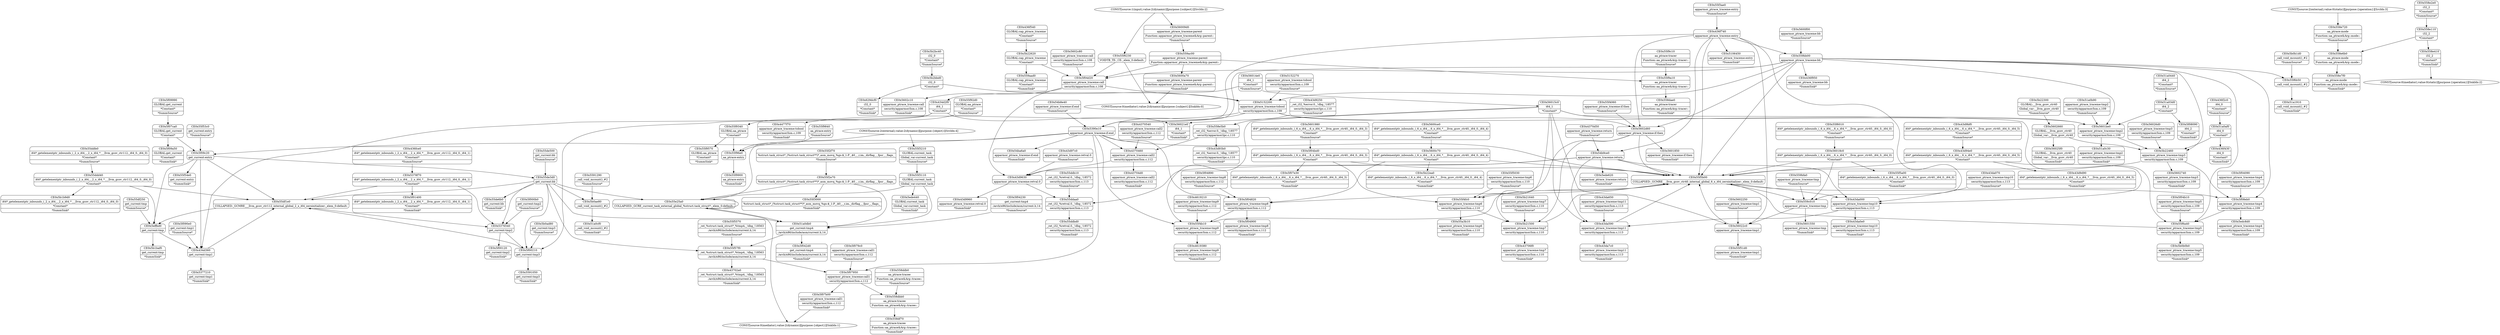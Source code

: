 digraph {
	CE0x436fce0 [shape=record,shape=Mrecord,label="{CE0x436fce0|i64*_getelementptr_inbounds_(_2_x_i64_,_2_x_i64_*___llvm_gcov_ctr112,_i64_0,_i64_1)|*Constant*|*SummSource*}"]
	CE0x5f000b0 [shape=record,shape=Mrecord,label="{CE0x5f000b0|get_current:tmp2|*SummSource*}"]
	CE0x55ddaa0 [shape=record,shape=Mrecord,label="{CE0x55ddaa0|_ret_i32_%retval.0,_!dbg_!18572|security/apparmor/lsm.c,113}"]
	CE0x56015c0 [shape=record,shape=Mrecord,label="{CE0x56015c0|i64_1|*Constant*}"]
	CE0x5b21500 [shape=record,shape=Mrecord,label="{CE0x5b21500|apparmor_ptrace_traceme:tmp7|security/apparmor/lsm.c,110}"]
	CE0x5152270 [shape=record,shape=Mrecord,label="{CE0x5152270|apparmor_ptrace_traceme:tobool|security/apparmor/lsm.c,109|*SummSource*}"]
	CE0x51a0b90 [shape=record,shape=Mrecord,label="{CE0x51a0b90|apparmor_ptrace_traceme:tmp2|security/apparmor/lsm.c,109|*SummSource*}"]
	CE0x5f09c20 [shape=record,shape=Mrecord,label="{CE0x5f09c20|get_current:entry}"]
	CE0x56009d0 [shape=record,shape=Mrecord,label="{CE0x56009d0|apparmor_ptrace_traceme:parent|Function::apparmor_ptrace_traceme&Arg::parent::|*SummSource*}"]
	CE0x5602660 [shape=record,shape=Mrecord,label="{CE0x5602660|GLOBAL:__llvm_gcov_ctr40|Global_var:__llvm_gcov_ctr40}"]
	CE0x5601980 [shape=record,shape=Mrecord,label="{CE0x5601980|i64*_getelementptr_inbounds_(_6_x_i64_,_6_x_i64_*___llvm_gcov_ctr40,_i64_0,_i64_3)|*Constant*|*SummSource*}"]
	CE0x5f07b00 [shape=record,shape=Mrecord,label="{CE0x5f07b00|apparmor_ptrace_traceme:call1|security/apparmor/lsm.c,112|*SummSink*}"]
	CE0x559aad0 [shape=record,shape=Mrecord,label="{CE0x559aad0|GLOBAL:cap_ptrace_traceme|*Constant*|*SummSink*}"]
	CE0x5f04890 [shape=record,shape=Mrecord,label="{CE0x5f04890|apparmor_ptrace_traceme:tmp8|security/apparmor/lsm.c,112|*SummSource*}"]
	CE0x55f3110 [shape=record,shape=Mrecord,label="{CE0x55f3110|GLOBAL:current_task|Global_var:current_task}"]
	CE0x43d9250 [shape=record,shape=Mrecord,label="{CE0x43d9250|_ret_i32_%error.0,_!dbg_!18577|security/apparmor/ipc.c,110|*SummSource*}"]
	CE0x5390e10 [shape=record,shape=Mrecord,label="{CE0x5390e10|apparmor_ptrace_traceme:if.end}"]
	CE0x43702a0 [shape=record,shape=Mrecord,label="{CE0x43702a0|_ret_%struct.task_struct*_%tmp4,_!dbg_!18563|./arch/x86/include/asm/current.h,14|*SummSink*}"]
	CE0x5f04090 [shape=record,shape=Mrecord,label="{CE0x5f04090|apparmor_ptrace_traceme:tmp4|security/apparmor/lsm.c,109|*SummSource*}"]
	CE0x5b0b1d0 [shape=record,shape=Mrecord,label="{CE0x5b0b1d0|_call_void_mcount()_#2|*SummSource*}"]
	CE0x43d97c0 [shape=record,shape=Mrecord,label="{CE0x43d97c0|apparmor_ptrace_traceme:retval.0|*SummSource*}"]
	CE0x5f08090 [shape=record,shape=Mrecord,label="{CE0x5f08090|i64_2|*Constant*|*SummSink*}"]
	CE0x55f92d0 [shape=record,shape=Mrecord,label="{CE0x55f92d0|GLOBAL:aa_ptrace|*Constant*|*SummSource*}"]
	CE0x4477f70 [shape=record,shape=Mrecord,label="{CE0x4477f70|apparmor_ptrace_traceme:tobool|security/apparmor/lsm.c,109|*SummSink*}"]
	CE0x5600f00 [shape=record,shape=Mrecord,label="{CE0x5600f00|apparmor_ptrace_traceme:bb|*SummSource*}"]
	CE0x558dbb0 [shape=record,shape=Mrecord,label="{CE0x558dbb0|aa_ptrace:tracee|Function::aa_ptrace&Arg::tracee::}"]
	CE0x5effbd0 [shape=record,shape=Mrecord,label="{CE0x5effbd0|get_current:tmp}"]
	CE0x43da070 [shape=record,shape=Mrecord,label="{CE0x43da070|apparmor_ptrace_traceme:tmp10|security/apparmor/lsm.c,113|*SummSource*}"]
	"CONST[source:0(mediator),value:0(static)][purpose:{operation}][SnkIdx:2]"
	CE0x54b8e40 [shape=record,shape=Mrecord,label="{CE0x54b8e40|apparmor_ptrace_traceme:if.end|*SummSource*}"]
	CE0x54b9ce0 [shape=record,shape=Mrecord,label="{CE0x54b9ce0|apparmor_ptrace_traceme:return}"]
	CE0x5edc8d0 [shape=record,shape=Mrecord,label="{CE0x5edc8d0|apparmor_ptrace_traceme:tmp4|security/apparmor/lsm.c,109|*SummSink*}"]
	CE0x43706f0 [shape=record,shape=Mrecord,label="{CE0x43706f0|apparmor_ptrace_traceme:tmp7|security/apparmor/lsm.c,110|*SummSink*}"]
	CE0x5377210 [shape=record,shape=Mrecord,label="{CE0x5377210|get_current:tmp1|*SummSink*}"]
	CE0x558df70 [shape=record,shape=Mrecord,label="{CE0x558df70|aa_ptrace:tracee|Function::aa_ptrace&Arg::tracee::|*SummSink*}"]
	CE0x55df250 [shape=record,shape=Mrecord,label="{CE0x55df250|get_current:tmp|*SummSource*}"]
	CE0x43d9630 [shape=record,shape=Mrecord,label="{CE0x43d9630|apparmor_ptrace_traceme:retval.0}"]
	CE0x51a0db0 [shape=record,shape=Mrecord,label="{CE0x51a0db0|get_current:tmp4|./arch/x86/include/asm/current.h,14}"]
	CE0x5602250 [shape=record,shape=Mrecord,label="{CE0x5602250|apparmor_ptrace_traceme:tmp1|*SummSource*}"]
	CE0x51a0440 [shape=record,shape=Mrecord,label="{CE0x51a0440|i64_2|*Constant*|*SummSource*}"]
	CE0x5152200 [shape=record,shape=Mrecord,label="{CE0x5152200|apparmor_ptrace_traceme:tobool|security/apparmor/lsm.c,109}"]
	CE0x5f04d20 [shape=record,shape=Mrecord,label="{CE0x5f04d20|apparmor_ptrace_traceme:call|security/apparmor/lsm.c,108}"]
	CE0x4619380 [shape=record,shape=Mrecord,label="{CE0x4619380|apparmor_ptrace_traceme:tmp9|security/apparmor/lsm.c,112|*SummSink*}"]
	CE0x55ddfe0 [shape=record,shape=Mrecord,label="{CE0x55ddfe0|i64*_getelementptr_inbounds_(_2_x_i64_,_2_x_i64_*___llvm_gcov_ctr112,_i64_0,_i64_0)|*Constant*|*SummSource*}"]
	CE0x51a0cf0 [shape=record,shape=Mrecord,label="{CE0x51a0cf0|_call_void_mcount()_#2|*SummSink*}"]
	CE0x55df1e0 [shape=record,shape=Mrecord,label="{CE0x55df1e0|COLLAPSED:_GCMRE___llvm_gcov_ctr112_internal_global_2_x_i64_zeroinitializer:_elem_0:default:}"]
	CE0x5f04900 [shape=record,shape=Mrecord,label="{CE0x5f04900|apparmor_ptrace_traceme:tmp8|security/apparmor/lsm.c,112|*SummSink*}"]
	CE0x5600a70 [shape=record,shape=Mrecord,label="{CE0x5600a70|apparmor_ptrace_traceme:parent|Function::apparmor_ptrace_traceme&Arg::parent::|*SummSink*}"]
	"CONST[source:1(input),value:2(dynamic)][purpose:{subject}][SrcIdx:2]"
	CE0x55e25a0 [shape=record,shape=Mrecord,label="{CE0x55e25a0|COLLAPSED:_GCRE_current_task_external_global_%struct.task_struct*:_elem_0:default:}"]
	"CONST[source:2(external),value:2(dynamic)][purpose:{object}][SrcIdx:4]"
	CE0x559bb00 [shape=record,shape=Mrecord,label="{CE0x559bb00|apparmor_ptrace_traceme:bb}"]
	CE0x55f96e0 [shape=record,shape=Mrecord,label="{CE0x55f96e0|aa_ptrace:entry}"]
	CE0x55de6b0 [shape=record,shape=Mrecord,label="{CE0x55de6b0|get_current:bb|*SummSink*}"]
	CE0x558dae0 [shape=record,shape=Mrecord,label="{CE0x558dae0|aa_ptrace:tracer|Function::aa_ptrace&Arg::tracer::|*SummSink*}"]
	CE0x5f01400 [shape=record,shape=Mrecord,label="{CE0x5f01400|i64*_getelementptr_inbounds_(_2_x_i64_,_2_x_i64_*___llvm_gcov_ctr112,_i64_0,_i64_1)|*Constant*|*SummSink*}"]
	CE0x5602c80 [shape=record,shape=Mrecord,label="{CE0x5602c80|apparmor_ptrace_traceme:call|security/apparmor/lsm.c,108|*SummSource*}"]
	"CONST[source:0(mediator),value:2(dynamic)][purpose:{subject}][SnkIdx:0]"
	CE0x559bfa0 [shape=record,shape=Mrecord,label="{CE0x559bfa0|apparmor_ptrace_traceme:tmp|*SummSource*}"]
	CE0x55f57f0 [shape=record,shape=Mrecord,label="{CE0x55f57f0|_ret_%struct.task_struct*_%tmp4,_!dbg_!18563|./arch/x86/include/asm/current.h,14}"]
	CE0x55f9340 [shape=record,shape=Mrecord,label="{CE0x55f9340|GLOBAL:aa_ptrace|*Constant*}"]
	"CONST[source:2(external),value:0(static)][purpose:{operation}][SrcIdx:3]"
	CE0x54ba6a0 [shape=record,shape=Mrecord,label="{CE0x54ba6a0|apparmor_ptrace_traceme:if.end|*SummSink*}"]
	CE0x5600ce0 [shape=record,shape=Mrecord,label="{CE0x5600ce0|i64*_getelementptr_inbounds_(_6_x_i64_,_6_x_i64_*___llvm_gcov_ctr40,_i64_0,_i64_4)|*Constant*|*SummSource*}"]
	CE0x558e110 [shape=record,shape=Mrecord,label="{CE0x558e110|i32_2|*Constant*}"]
	CE0x4370540 [shape=record,shape=Mrecord,label="{CE0x4370540|apparmor_ptrace_traceme:call2|security/apparmor/lsm.c,112|*SummSource*}"]
	CE0x55f53c0 [shape=record,shape=Mrecord,label="{CE0x55f53c0|get_current:entry|*SummSource*}"]
	CE0x43da650 [shape=record,shape=Mrecord,label="{CE0x43da650|apparmor_ptrace_traceme:tmp11|security/apparmor/lsm.c,113|*SummSource*}"]
	CE0x43da7c0 [shape=record,shape=Mrecord,label="{CE0x43da7c0|apparmor_ptrace_traceme:tmp11|security/apparmor/lsm.c,113|*SummSink*}"]
	CE0x55f54e0 [shape=record,shape=Mrecord,label="{CE0x55f54e0|get_current:entry|*SummSink*}"]
	CE0x5b0ad80 [shape=record,shape=Mrecord,label="{CE0x5b0ad80|get_current:tmp3|*SummSource*}"]
	CE0x51a0c30 [shape=record,shape=Mrecord,label="{CE0x51a0c30|apparmor_ptrace_traceme:tmp2|security/apparmor/lsm.c,109|*SummSink*}"]
	CE0x5b21640 [shape=record,shape=Mrecord,label="{CE0x5b21640|apparmor_ptrace_traceme:tmp7|security/apparmor/lsm.c,110|*SummSource*}"]
	CE0x5f09a50 [shape=record,shape=Mrecord,label="{CE0x5f09a50|GLOBAL:get_current|*Constant*|*SummSink*}"]
	CE0x5b0b0b0 [shape=record,shape=Mrecord,label="{CE0x5b0b0b0|apparmor_ptrace_traceme:tmp5|security/apparmor/lsm.c,109|*SummSink*}"]
	CE0x51a03d0 [shape=record,shape=Mrecord,label="{CE0x51a03d0|i64_2|*Constant*}"]
	CE0x55f4fc0 [shape=record,shape=Mrecord,label="{CE0x55f4fc0|apparmor_ptrace_traceme:tmp6|security/apparmor/lsm.c,110}"]
	CE0x55f9900 [shape=record,shape=Mrecord,label="{CE0x55f9900|aa_ptrace:entry|*SummSink*}"]
	CE0x5b22620 [shape=record,shape=Mrecord,label="{CE0x5b22620|GLOBAL:cap_ptrace_traceme|*Constant*}"]
	CE0x4370460 [shape=record,shape=Mrecord,label="{CE0x4370460|apparmor_ptrace_traceme:call2|security/apparmor/lsm.c,112}"]
	CE0x5ede440 [shape=record,shape=Mrecord,label="{CE0x5ede440|GLOBAL:current_task|Global_var:current_task|*SummSink*}"]
	CE0x56022c0 [shape=record,shape=Mrecord,label="{CE0x56022c0|apparmor_ptrace_traceme:tmp1}"]
	CE0x55f5570 [shape=record,shape=Mrecord,label="{CE0x55f5570|_ret_%struct.task_struct*_%tmp4,_!dbg_!18563|./arch/x86/include/asm/current.h,14|*SummSource*}"]
	CE0x5591050 [shape=record,shape=Mrecord,label="{CE0x5591050|get_current:tmp3|*SummSink*}"]
	CE0x5b2bc40 [shape=record,shape=Mrecord,label="{CE0x5b2bc40|i32_0|*Constant*|*SummSource*}"]
	CE0x5b22ea0 [shape=record,shape=Mrecord,label="{CE0x5b22ea0|i64*_getelementptr_inbounds_(_6_x_i64_,_6_x_i64_*___llvm_gcov_ctr40,_i64_0,_i64_4)|*Constant*|*SummSink*}"]
	CE0x5b2bbd0 [shape=record,shape=Mrecord,label="{CE0x5b2bbd0|i32_0|*Constant*}"]
	CE0x55f5b00 [shape=record,shape=Mrecord,label="{CE0x55f5b00|COLLAPSED:_GCMRE___llvm_gcov_ctr40_internal_global_6_x_i64_zeroinitializer:_elem_0:default:}"]
	CE0x559c010 [shape=record,shape=Mrecord,label="{CE0x559c010|apparmor_ptrace_traceme:tmp}"]
	CE0x55f4060 [shape=record,shape=Mrecord,label="{CE0x55f4060|apparmor_ptrace_traceme:if.then|*SummSource*}"]
	CE0x43d9bf0 [shape=record,shape=Mrecord,label="{CE0x43d9bf0|i64*_getelementptr_inbounds_(_6_x_i64_,_6_x_i64_*___llvm_gcov_ctr40,_i64_0,_i64_5)|*Constant*|*SummSource*}"]
	CE0x558e6b0 [shape=record,shape=Mrecord,label="{CE0x558e6b0|aa_ptrace:mode|Function::aa_ptrace&Arg::mode::}"]
	CE0x55f2e70 [shape=record,shape=Mrecord,label="{CE0x55f2e70|%struct.task_struct*_(%struct.task_struct**)*_asm_movq_%gs:$_1:P_,$0_,_r,im,_dirflag_,_fpsr_,_flags_}"]
	CE0x51a1910 [shape=record,shape=Mrecord,label="{CE0x51a1910|_call_void_mcount()_#2|*SummSink*}"]
	CE0x5f07e30 [shape=record,shape=Mrecord,label="{CE0x5f07e30|i64*_getelementptr_inbounds_(_6_x_i64_,_6_x_i64_*___llvm_gcov_ctr40,_i64_0,_i64_3)|*Constant*|*SummSink*}"]
	CE0x558e7f0 [shape=record,shape=Mrecord,label="{CE0x558e7f0|aa_ptrace:mode|Function::aa_ptrace&Arg::mode::|*SummSink*}"]
	CE0x5b22460 [shape=record,shape=Mrecord,label="{CE0x5b22460|apparmor_ptrace_traceme:tmp3|security/apparmor/lsm.c,109}"]
	CE0x55f6a40 [shape=record,shape=Mrecord,label="{CE0x55f6a40|apparmor_ptrace_traceme:tmp5|security/apparmor/lsm.c,109}"]
	CE0x5b0ae80 [shape=record,shape=Mrecord,label="{CE0x5b0ae80|_call_void_mcount()_#2}"]
	CE0x5602c10 [shape=record,shape=Mrecord,label="{CE0x5602c10|apparmor_ptrace_traceme:call|security/apparmor/lsm.c,108|*SummSink*}"]
	CE0x55f9c10 [shape=record,shape=Mrecord,label="{CE0x55f9c10|aa_ptrace:tracer|Function::aa_ptrace&Arg::tracer::|*SummSource*}"]
	CE0x434d2f0 [shape=record,shape=Mrecord,label="{CE0x434d2f0|i64_1|*Constant*}"]
	CE0x55f9570 [shape=record,shape=Mrecord,label="{CE0x55f9570|GLOBAL:aa_ptrace|*Constant*|*SummSink*}"]
	CE0x5376540 [shape=record,shape=Mrecord,label="{CE0x5376540|get_current:tmp2}"]
	CE0x5ede620 [shape=record,shape=Mrecord,label="{CE0x5ede620|apparmor_ptrace_traceme:return|*SummSink*}"]
	CE0x43da000 [shape=record,shape=Mrecord,label="{CE0x43da000|apparmor_ptrace_traceme:tmp10|security/apparmor/lsm.c,113}"]
	CE0x55a3b10 [shape=record,shape=Mrecord,label="{CE0x55a3b10|apparmor_ptrace_traceme:tmp6|security/apparmor/lsm.c,110|*SummSink*}"]
	CE0x436f430 [shape=record,shape=Mrecord,label="{CE0x436f430|i64_0|*Constant*|*SummSink*}"]
	CE0x55f51d0 [shape=record,shape=Mrecord,label="{CE0x55f51d0|apparmor_ptrace_traceme:tmp1|*SummSink*}"]
	CE0x5f090e0 [shape=record,shape=Mrecord,label="{CE0x5f090e0|get_current:tmp1|*SummSource*}"]
	CE0x5378f70 [shape=record,shape=Mrecord,label="{CE0x5378f70|i64*_getelementptr_inbounds_(_2_x_i64_,_2_x_i64_*___llvm_gcov_ctr112,_i64_0,_i64_1)|*Constant*}"]
	CE0x5601be0 [shape=record,shape=Mrecord,label="{CE0x5601be0|apparmor_ptrace_traceme:tmp2|security/apparmor/lsm.c,109}"]
	CE0x558e2e0 [shape=record,shape=Mrecord,label="{CE0x558e2e0|i32_2|*Constant*|*SummSource*}"]
	CE0x56014e0 [shape=record,shape=Mrecord,label="{CE0x56014e0|i64_1|*Constant*|*SummSource*}"]
	CE0x5f04bd0 [shape=record,shape=Mrecord,label="{CE0x5f04bd0|i64*_getelementptr_inbounds_(_6_x_i64_,_6_x_i64_*___llvm_gcov_ctr40,_i64_0,_i64_3)|*Constant*}"]
	CE0x5f00210 [shape=record,shape=Mrecord,label="{CE0x5f00210|get_current:tmp3}"]
	CE0x55ddd40 [shape=record,shape=Mrecord,label="{CE0x55ddd40|i64*_getelementptr_inbounds_(_2_x_i64_,_2_x_i64_*___llvm_gcov_ctr112,_i64_0,_i64_0)|*Constant*}"]
	CE0x5f08eb0 [shape=record,shape=Mrecord,label="{CE0x5f08eb0|apparmor_ptrace_traceme:tmp4|security/apparmor/lsm.c,109}"]
	CE0x55f3210 [shape=record,shape=Mrecord,label="{CE0x55f3210|GLOBAL:current_task|Global_var:current_task|*SummSource*}"]
	CE0x56026d0 [shape=record,shape=Mrecord,label="{CE0x56026d0|apparmor_ptrace_traceme:tmp3|security/apparmor/lsm.c,109|*SummSource*}"]
	CE0x434d360 [shape=record,shape=Mrecord,label="{CE0x434d360|get_current:tmp1}"]
	CE0x5591290 [shape=record,shape=Mrecord,label="{CE0x5591290|_call_void_mcount()_#2|*SummSource*}"]
	CE0x43d93b0 [shape=record,shape=Mrecord,label="{CE0x43d93b0|_ret_i32_%error.0,_!dbg_!18577|security/apparmor/ipc.c,110|*SummSink*}"]
	CE0x5602740 [shape=record,shape=Mrecord,label="{CE0x5602740|apparmor_ptrace_traceme:tmp3|security/apparmor/lsm.c,109|*SummSink*}"]
	CE0x5b1b9d0 [shape=record,shape=Mrecord,label="{CE0x5b1b9d0|i64*_getelementptr_inbounds_(_2_x_i64_,_2_x_i64_*___llvm_gcov_ctr112,_i64_0,_i64_0)|*Constant*|*SummSink*}"]
	CE0x5106450 [shape=record,shape=Mrecord,label="{CE0x5106450|apparmor_ptrace_traceme:entry|*SummSink*}"]
	CE0x5600c70 [shape=record,shape=Mrecord,label="{CE0x5600c70|i64*_getelementptr_inbounds_(_6_x_i64_,_6_x_i64_*___llvm_gcov_ctr40,_i64_0,_i64_4)|*Constant*}"]
	CE0x558ddb0 [shape=record,shape=Mrecord,label="{CE0x558ddb0|aa_ptrace:tracee|Function::aa_ptrace&Arg::tracee::|*SummSource*}"]
	CE0x55f3ae0 [shape=record,shape=Mrecord,label="{CE0x55f3ae0|apparmor_ptrace_traceme:entry|*SummSource*}"]
	CE0x5f042d0 [shape=record,shape=Mrecord,label="{CE0x5f042d0|get_current:tmp4|./arch/x86/include/asm/current.h,14|*SummSink*}"]
	CE0x55ddbd0 [shape=record,shape=Mrecord,label="{CE0x55ddbd0|_ret_i32_%retval.0,_!dbg_!18572|security/apparmor/lsm.c,113|*SummSink*}"]
	CE0x55f3000 [shape=record,shape=Mrecord,label="{CE0x55f3000|%struct.task_struct*_(%struct.task_struct**)*_asm_movq_%gs:$_1:P_,$0_,_r,im,_dirflag_,_fpsr_,_flags_|*SummSink*}"]
	CE0x55f5030 [shape=record,shape=Mrecord,label="{CE0x55f5030|apparmor_ptrace_traceme:tmp6|security/apparmor/lsm.c,110|*SummSource*}"]
	CE0x5b1baf0 [shape=record,shape=Mrecord,label="{CE0x5b1baf0|get_current:tmp|*SummSink*}"]
	CE0x5f00120 [shape=record,shape=Mrecord,label="{CE0x5f00120|get_current:tmp2|*SummSink*}"]
	CE0x55f4b10 [shape=record,shape=Mrecord,label="{CE0x55f4b10|apparmor_ptrace_traceme:tmp9|security/apparmor/lsm.c,112}"]
	CE0x558e5b0 [shape=record,shape=Mrecord,label="{CE0x558e5b0|_ret_i32_%error.0,_!dbg_!18577|security/apparmor/ipc.c,110}"]
	CE0x5f04b10 [shape=record,shape=Mrecord,label="{CE0x5f04b10|apparmor_ptrace_traceme:tmp5|security/apparmor/lsm.c,109|*SummSource*}"]
	CE0x43da590 [shape=record,shape=Mrecord,label="{CE0x43da590|apparmor_ptrace_traceme:tmp11|security/apparmor/lsm.c,113}"]
	CE0x56021e0 [shape=record,shape=Mrecord,label="{CE0x56021e0|i64_1|*Constant*|*SummSink*}"]
	CE0x51a0af0 [shape=record,shape=Mrecord,label="{CE0x51a0af0|i64_0|*Constant*}"]
	CE0x5f04230 [shape=record,shape=Mrecord,label="{CE0x5f04230|get_current:tmp4|./arch/x86/include/asm/current.h,14|*SummSource*}"]
	CE0x436f2c0 [shape=record,shape=Mrecord,label="{CE0x436f2c0|i64_0|*Constant*|*SummSource*}"]
	CE0x43d9960 [shape=record,shape=Mrecord,label="{CE0x43d9960|apparmor_ptrace_traceme:retval.0|*SummSink*}"]
	CE0x5f07ca0 [shape=record,shape=Mrecord,label="{CE0x5f07ca0|GLOBAL:get_current|*Constant*}"]
	CE0x43d9d90 [shape=record,shape=Mrecord,label="{CE0x43d9d90|i64*_getelementptr_inbounds_(_6_x_i64_,_6_x_i64_*___llvm_gcov_ctr40,_i64_0,_i64_5)|*Constant*|*SummSink*}"]
	CE0x55f9a10 [shape=record,shape=Mrecord,label="{CE0x55f9a10|aa_ptrace:tracer|Function::aa_ptrace&Arg::tracer::}"]
	CE0x55de500 [shape=record,shape=Mrecord,label="{CE0x55de500|get_current:bb|*SummSource*}"]
	CE0x5602d60 [shape=record,shape=Mrecord,label="{CE0x5602d60|apparmor_ptrace_traceme:if.then}"]
	CE0x55f2f70 [shape=record,shape=Mrecord,label="{CE0x55f2f70|%struct.task_struct*_(%struct.task_struct**)*_asm_movq_%gs:$_1:P_,$0_,_r,im,_dirflag_,_fpsr_,_flags_|*SummSource*}"]
	CE0x436f740 [shape=record,shape=Mrecord,label="{CE0x436f740|apparmor_ptrace_traceme:entry}"]
	CE0x4370d50 [shape=record,shape=Mrecord,label="{CE0x4370d50|apparmor_ptrace_traceme:return|*SummSource*}"]
	CE0x436f950 [shape=record,shape=Mrecord,label="{CE0x436f950|apparmor_ptrace_traceme:bb|*SummSink*}"]
	CE0x43d94e0 [shape=record,shape=Mrecord,label="{CE0x43d94e0|i64*_getelementptr_inbounds_(_6_x_i64_,_6_x_i64_*___llvm_gcov_ctr40,_i64_0,_i64_5)|*Constant*}"]
	CE0x55f6010 [shape=record,shape=Mrecord,label="{CE0x55f6010|i64*_getelementptr_inbounds_(_6_x_i64_,_6_x_i64_*___llvm_gcov_ctr40,_i64_0,_i64_0)|*Constant*|*SummSource*}"]
	CE0x55f5a00 [shape=record,shape=Mrecord,label="{CE0x55f5a00|i64*_getelementptr_inbounds_(_6_x_i64_,_6_x_i64_*___llvm_gcov_ctr40,_i64_0,_i64_0)|*Constant*|*SummSink*}"]
	CE0x55f6230 [shape=record,shape=Mrecord,label="{CE0x55f6230|VOIDTB_TE:_CE:_elem_0:default:}"]
	"CONST[source:0(mediator),value:2(dynamic)][purpose:{object}][SnkIdx:1]"
	CE0x5f079c0 [shape=record,shape=Mrecord,label="{CE0x5f079c0|apparmor_ptrace_traceme:call1|security/apparmor/lsm.c,112|*SummSource*}"]
	CE0x5b22300 [shape=record,shape=Mrecord,label="{CE0x5b22300|GLOBAL:__llvm_gcov_ctr40|Global_var:__llvm_gcov_ctr40|*SummSource*}"]
	CE0x56018c0 [shape=record,shape=Mrecord,label="{CE0x56018c0|i64*_getelementptr_inbounds_(_6_x_i64_,_6_x_i64_*___llvm_gcov_ctr40,_i64_0,_i64_0)|*Constant*}"]
	CE0x629dcf0 [shape=record,shape=Mrecord,label="{CE0x629dcf0|i32_0|*Constant*|*SummSink*}"]
	CE0x436f540 [shape=record,shape=Mrecord,label="{CE0x436f540|GLOBAL:cap_ptrace_traceme|*Constant*|*SummSource*}"]
	CE0x5f09990 [shape=record,shape=Mrecord,label="{CE0x5f09990|GLOBAL:get_current|*Constant*|*SummSource*}"]
	CE0x5f04820 [shape=record,shape=Mrecord,label="{CE0x5f04820|apparmor_ptrace_traceme:tmp8|security/apparmor/lsm.c,112}"]
	CE0x55f6b50 [shape=record,shape=Mrecord,label="{CE0x55f6b50|_call_void_mcount()_#2}"]
	CE0x5601850 [shape=record,shape=Mrecord,label="{CE0x5601850|apparmor_ptrace_traceme:if.then|*SummSink*}"]
	CE0x56025f0 [shape=record,shape=Mrecord,label="{CE0x56025f0|GLOBAL:__llvm_gcov_ctr40|Global_var:__llvm_gcov_ctr40|*SummSink*}"]
	CE0x558e720 [shape=record,shape=Mrecord,label="{CE0x558e720|aa_ptrace:mode|Function::aa_ptrace&Arg::mode::|*SummSource*}"]
	CE0x558e410 [shape=record,shape=Mrecord,label="{CE0x558e410|i32_2|*Constant*|*SummSink*}"]
	CE0x5f07950 [shape=record,shape=Mrecord,label="{CE0x5f07950|apparmor_ptrace_traceme:call1|security/apparmor/lsm.c,112}"]
	CE0x5601550 [shape=record,shape=Mrecord,label="{CE0x5601550|apparmor_ptrace_traceme:tmp|*SummSink*}"]
	CE0x4619210 [shape=record,shape=Mrecord,label="{CE0x4619210|apparmor_ptrace_traceme:tmp9|security/apparmor/lsm.c,112|*SummSource*}"]
	CE0x43da0e0 [shape=record,shape=Mrecord,label="{CE0x43da0e0|apparmor_ptrace_traceme:tmp10|security/apparmor/lsm.c,113|*SummSink*}"]
	CE0x55ddb10 [shape=record,shape=Mrecord,label="{CE0x55ddb10|_ret_i32_%retval.0,_!dbg_!18572|security/apparmor/lsm.c,113|*SummSource*}"]
	CE0x55de3d0 [shape=record,shape=Mrecord,label="{CE0x55de3d0|get_current:bb}"]
	CE0x43704d0 [shape=record,shape=Mrecord,label="{CE0x43704d0|apparmor_ptrace_traceme:call2|security/apparmor/lsm.c,112|*SummSink*}"]
	CE0x559ac00 [shape=record,shape=Mrecord,label="{CE0x559ac00|apparmor_ptrace_traceme:parent|Function::apparmor_ptrace_traceme&Arg::parent::}"]
	CE0x55f9840 [shape=record,shape=Mrecord,label="{CE0x55f9840|aa_ptrace:entry|*SummSource*}"]
	CE0x559bb00 -> CE0x5601be0
	CE0x5602250 -> CE0x56022c0
	CE0x55f9840 -> CE0x55f96e0
	CE0x43d9250 -> CE0x558e5b0
	CE0x56015c0 -> CE0x5601be0
	CE0x558e720 -> CE0x558e6b0
	CE0x5b2bc40 -> CE0x5b2bbd0
	CE0x5f07ca0 -> CE0x5f09a50
	CE0x5effbd0 -> CE0x5b1baf0
	CE0x5591290 -> CE0x5b0ae80
	CE0x5f04230 -> CE0x51a0db0
	CE0x54b9ce0 -> CE0x43d9630
	CE0x54b9ce0 -> CE0x55f5b00
	"CONST[source:1(input),value:2(dynamic)][purpose:{subject}][SrcIdx:2]" -> CE0x56009d0
	CE0x5f04b10 -> CE0x55f6a40
	"CONST[source:1(input),value:2(dynamic)][purpose:{subject}][SrcIdx:2]" -> CE0x55f6230
	CE0x5b22620 -> CE0x559aad0
	CE0x43da590 -> CE0x55f5b00
	CE0x5602d60 -> CE0x5601850
	CE0x5f08eb0 -> CE0x55f6a40
	CE0x558e110 -> CE0x558e410
	CE0x56009d0 -> CE0x559ac00
	CE0x55f3110 -> CE0x5ede440
	CE0x55de3d0 -> CE0x55de6b0
	CE0x55f5b00 -> CE0x559c010
	CE0x5b22620 -> CE0x5f04d20
	CE0x5effbd0 -> CE0x434d360
	CE0x4370540 -> CE0x4370460
	CE0x5600f00 -> CE0x559bb00
	CE0x56015c0 -> CE0x56022c0
	CE0x55df250 -> CE0x5effbd0
	CE0x5600a70 -> "CONST[source:0(mediator),value:2(dynamic)][purpose:{subject}][SnkIdx:0]"
	CE0x55de3d0 -> CE0x51a0db0
	CE0x55f4b10 -> CE0x4619380
	CE0x4370460 -> CE0x43d9630
	CE0x5f04bd0 -> CE0x55f4fc0
	CE0x5602660 -> CE0x5b22460
	CE0x55de500 -> CE0x55de3d0
	CE0x55ddd40 -> CE0x5effbd0
	CE0x559ac00 -> CE0x5f04d20
	CE0x5b21500 -> CE0x43706f0
	"CONST[source:2(external),value:2(dynamic)][purpose:{object}][SrcIdx:4]" -> CE0x55e25a0
	CE0x43da000 -> CE0x43da590
	CE0x436f740 -> CE0x5390e10
	CE0x5f07b00 -> "CONST[source:0(mediator),value:2(dynamic)][purpose:{object}][SnkIdx:1]"
	CE0x55f6230 -> CE0x5f04d20
	CE0x5602660 -> CE0x56025f0
	CE0x55f57f0 -> CE0x5f07950
	CE0x5f09c20 -> CE0x5effbd0
	CE0x56022c0 -> CE0x55f51d0
	CE0x5152270 -> CE0x5152200
	CE0x558e2e0 -> CE0x558e110
	CE0x43d9bf0 -> CE0x43d94e0
	CE0x5f07950 -> CE0x558dbb0
	CE0x436f740 -> CE0x5602d60
	CE0x434d2f0 -> CE0x434d360
	CE0x5390e10 -> CE0x54ba6a0
	CE0x558e110 -> CE0x558e6b0
	CE0x55e25a0 -> CE0x51a0db0
	CE0x5f09c20 -> CE0x55de3d0
	CE0x56015c0 -> CE0x56021e0
	CE0x5390e10 -> CE0x55f4b10
	CE0x5b2bbd0 -> CE0x629dcf0
	CE0x54b8e40 -> CE0x5390e10
	CE0x56018c0 -> CE0x55f5a00
	CE0x434d2f0 -> CE0x56021e0
	CE0x559ac00 -> CE0x5600a70
	CE0x5f04d20 -> CE0x5602c10
	CE0x5f090e0 -> CE0x434d360
	CE0x5152200 -> CE0x5601be0
	CE0x559c010 -> CE0x5601550
	CE0x5f04820 -> CE0x5f04900
	CE0x56014e0 -> CE0x56015c0
	CE0x55ddd40 -> CE0x5b1b9d0
	CE0x5f04bd0 -> CE0x5f07e30
	CE0x5601980 -> CE0x5f04bd0
	CE0x55df1e0 -> CE0x5effbd0
	CE0x43d9630 -> CE0x43d9960
	CE0x5390e10 -> CE0x5f07950
	CE0x5b21640 -> CE0x5b21500
	CE0x4370460 -> CE0x43704d0
	CE0x5f04820 -> CE0x55f4b10
	CE0x436f740 -> CE0x559c010
	CE0x55f5b00 -> CE0x55f4fc0
	CE0x436f740 -> CE0x54b9ce0
	CE0x55f96e0 -> CE0x55f9900
	CE0x43d97c0 -> CE0x43d9630
	CE0x5390e10 -> CE0x5f04820
	CE0x559bb00 -> CE0x436f950
	CE0x5b2bbd0 -> CE0x5152200
	CE0x55f3210 -> CE0x55f3110
	CE0x55f4fc0 -> CE0x5b21500
	CE0x5f000b0 -> CE0x5376540
	CE0x559bb00 -> CE0x5f04d20
	CE0x5600c70 -> CE0x55f5b00
	CE0x558e410 -> "CONST[source:0(mediator),value:0(static)][purpose:{operation}][SnkIdx:2]"
	CE0x55de3d0 -> CE0x5376540
	CE0x4619210 -> CE0x55f4b10
	CE0x5f09990 -> CE0x5f07ca0
	CE0x55f3110 -> CE0x55e25a0
	CE0x54b9ce0 -> CE0x43da000
	CE0x43d94e0 -> CE0x43da000
	CE0x56026d0 -> CE0x5b22460
	"CONST[source:2(external),value:0(static)][purpose:{operation}][SrcIdx:3]" -> CE0x558e720
	CE0x5b0ae80 -> CE0x51a0cf0
	CE0x5378f70 -> CE0x5f01400
	CE0x56018c0 -> CE0x55f5b00
	CE0x5b22460 -> CE0x5602740
	CE0x55e25a0 -> "CONST[source:0(mediator),value:2(dynamic)][purpose:{object}][SnkIdx:1]"
	CE0x51a0db0 -> CE0x55f57f0
	CE0x43d94e0 -> CE0x43d9d90
	CE0x5f04bd0 -> CE0x55f5b00
	CE0x5f09c20 -> CE0x434d360
	CE0x56022c0 -> CE0x55f5b00
	CE0x56015c0 -> CE0x43da590
	CE0x56015c0 -> CE0x5b21500
	CE0x558e6b0 -> CE0x558e7f0
	CE0x43d9630 -> CE0x55ddaa0
	CE0x55f5b00 -> CE0x5f04820
	CE0x51a0440 -> CE0x51a03d0
	CE0x5f04090 -> CE0x5f08eb0
	CE0x5376540 -> CE0x5f00120
	CE0x5378f70 -> CE0x5376540
	CE0x55ddd40 -> CE0x55df1e0
	CE0x55f9340 -> CE0x55f9570
	CE0x54b9ce0 -> CE0x5ede620
	CE0x55f6a40 -> CE0x55f5b00
	CE0x559bb00 -> CE0x55f6b50
	CE0x5f07950 -> CE0x5f07b00
	CE0x55de3d0 -> CE0x55df1e0
	CE0x55f57f0 -> CE0x43702a0
	CE0x55f9340 -> CE0x55f96e0
	CE0x56015c0 -> CE0x55f6a40
	CE0x55f5570 -> CE0x55f57f0
	CE0x558e5b0 -> CE0x4370460
	CE0x43da650 -> CE0x43da590
	CE0x436f740 -> CE0x56022c0
	CE0x436f740 -> CE0x55f5b00
	CE0x55f6230 -> "CONST[source:0(mediator),value:2(dynamic)][purpose:{subject}][SnkIdx:0]"
	CE0x559bfa0 -> CE0x559c010
	CE0x5602d60 -> CE0x55f4fc0
	CE0x5376540 -> CE0x5f00210
	CE0x558ddb0 -> CE0x558dbb0
	CE0x5390e10 -> CE0x4370460
	CE0x434d360 -> CE0x5377210
	CE0x5b0ad80 -> CE0x5f00210
	CE0x5f079c0 -> CE0x5f07950
	CE0x51a0db0 -> CE0x5f042d0
	CE0x55e25a0 -> CE0x55e25a0
	CE0x559bb00 -> CE0x5152200
	CE0x5600c70 -> CE0x5b22ea0
	CE0x5f00210 -> CE0x55df1e0
	CE0x54b9ce0 -> CE0x55ddaa0
	CE0x5f04d20 -> CE0x43d9630
	CE0x5b22460 -> CE0x5f08eb0
	CE0x43d94e0 -> CE0x55f5b00
	CE0x55f2e70 -> CE0x51a0db0
	CE0x559bb00 -> CE0x5f08eb0
	CE0x559c010 -> CE0x56022c0
	CE0x5378f70 -> CE0x55df1e0
	CE0x436f540 -> CE0x5b22620
	CE0x5390e10 -> CE0x5f09c20
	CE0x55ddb10 -> CE0x55ddaa0
	CE0x55f53c0 -> CE0x5f09c20
	CE0x5b22300 -> CE0x5602660
	CE0x5152200 -> CE0x5602d60
	CE0x55de3d0 -> CE0x5b0ae80
	CE0x55f4b10 -> CE0x55f5b00
	CE0x55f2f70 -> CE0x55f2e70
	CE0x55de3d0 -> CE0x55f57f0
	CE0x5601be0 -> CE0x51a0c30
	CE0x559ac00 -> CE0x55f9a10
	CE0x43da590 -> CE0x43da7c0
	CE0x55f4060 -> CE0x5602d60
	CE0x558e5b0 -> CE0x43d93b0
	CE0x55f6010 -> CE0x56018c0
	CE0x5f08eb0 -> CE0x5edc8d0
	CE0x55f6a40 -> CE0x5b0b0b0
	CE0x559bb00 -> CE0x55f6a40
	CE0x559bb00 -> CE0x5602d60
	CE0x5f09c20 -> CE0x55f54e0
	CE0x5f04d20 -> CE0x5152200
	CE0x51a03d0 -> CE0x5f08090
	CE0x5b22460 -> CE0x55f5b00
	CE0x51a03d0 -> CE0x5601be0
	CE0x559bb00 -> CE0x5b22460
	CE0x5f04890 -> CE0x5f04820
	CE0x56015c0 -> CE0x55f4b10
	CE0x5f09c20 -> CE0x55df1e0
	CE0x5152200 -> CE0x4477f70
	CE0x54b9ce0 -> CE0x43da590
	CE0x55f4fc0 -> CE0x55a3b10
	CE0x559bb00 -> CE0x55f5b00
	CE0x55f6b50 -> CE0x51a1910
	CE0x55f5b00 -> CE0x43da000
	CE0x436fce0 -> CE0x5378f70
	CE0x55de3d0 -> CE0x55e25a0
	"CONST[source:2(external),value:2(dynamic)][purpose:{object}][SrcIdx:4]" -> CE0x55f3210
	CE0x55ddfe0 -> CE0x55ddd40
	CE0x436f740 -> CE0x5106450
	CE0x55f5030 -> CE0x55f4fc0
	CE0x436f2c0 -> CE0x51a0af0
	CE0x51a0af0 -> CE0x5b22460
	CE0x5b21500 -> CE0x55f5b00
	CE0x5600c70 -> CE0x5f04820
	CE0x55ddaa0 -> CE0x55ddbd0
	CE0x56014e0 -> CE0x434d2f0
	CE0x5f00210 -> CE0x5591050
	CE0x434d2f0 -> CE0x5f00210
	CE0x55f2e70 -> CE0x55f3000
	CE0x55f2e70 -> CE0x55e25a0
	CE0x558dbb0 -> CE0x558df70
	CE0x51a0b90 -> CE0x5601be0
	CE0x55f92d0 -> CE0x55f9340
	CE0x5b0b1d0 -> CE0x55f6b50
	CE0x55f3ae0 -> CE0x436f740
	CE0x51a0af0 -> CE0x436f430
	CE0x5601be0 -> CE0x5b22460
	CE0x5600ce0 -> CE0x5600c70
	CE0x559bb00 -> CE0x5390e10
	CE0x5602d60 -> CE0x55f5b00
	CE0x55de3d0 -> CE0x5f00210
	CE0x5390e10 -> CE0x55f5b00
	CE0x5152200 -> CE0x5390e10
	CE0x5602d60 -> CE0x5b21500
	CE0x43da070 -> CE0x43da000
	CE0x4370d50 -> CE0x54b9ce0
	CE0x5390e10 -> CE0x55f96e0
	CE0x55df1e0 -> CE0x5376540
	CE0x55f9a10 -> CE0x558dae0
	CE0x434d360 -> CE0x55df1e0
	CE0x55f5b00 -> CE0x5f08eb0
	CE0x43da000 -> CE0x43da0e0
	CE0x56018c0 -> CE0x559c010
	CE0x5602c80 -> CE0x5f04d20
	CE0x55f9c10 -> CE0x55f9a10
	CE0x436f740 -> CE0x559bb00
	CE0x55f3110 -> CE0x51a0db0
	CE0x5f07ca0 -> CE0x5f09c20
}